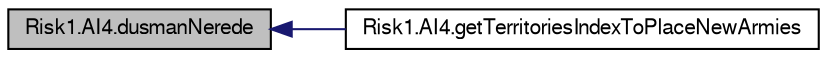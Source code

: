 digraph G
{
  bgcolor="transparent";
  edge [fontname="FreeSans",fontsize="10",labelfontname="FreeSans",labelfontsize="10"];
  node [fontname="FreeSans",fontsize="10",shape=record];
  rankdir="LR";
  Node1 [label="Risk1.AI4.dusmanNerede",height=0.2,width=0.4,color="black", fillcolor="grey75", style="filled" fontcolor="black"];
  Node1 -> Node2 [dir="back",color="midnightblue",fontsize="10",style="solid",fontname="FreeSans"];
  Node2 [label="Risk1.AI4.getTerritoriesIndexToPlaceNewArmies",height=0.2,width=0.4,color="black",URL="$classRisk1_1_1AI4.html#add6f66591f2cf0863a40b9c6f214ce67",tooltip="Oyuncu her turn&#39;de kazandığı yeni askerleri hangi bolgelere yerleştireceğini bu metod sayesinde belir..."];
}
